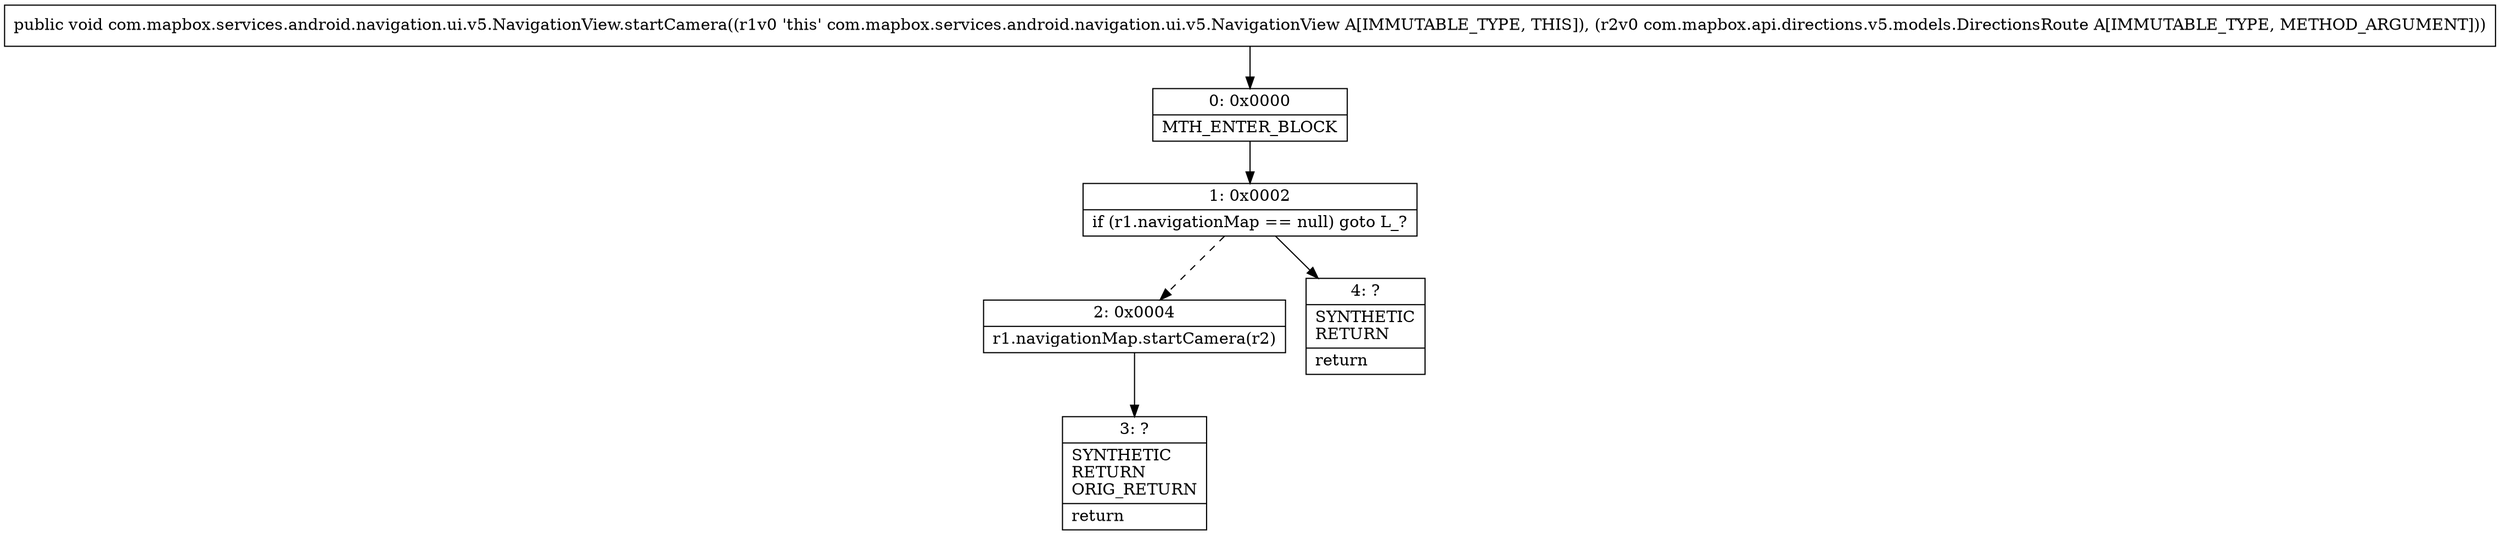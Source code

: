 digraph "CFG forcom.mapbox.services.android.navigation.ui.v5.NavigationView.startCamera(Lcom\/mapbox\/api\/directions\/v5\/models\/DirectionsRoute;)V" {
Node_0 [shape=record,label="{0\:\ 0x0000|MTH_ENTER_BLOCK\l}"];
Node_1 [shape=record,label="{1\:\ 0x0002|if (r1.navigationMap == null) goto L_?\l}"];
Node_2 [shape=record,label="{2\:\ 0x0004|r1.navigationMap.startCamera(r2)\l}"];
Node_3 [shape=record,label="{3\:\ ?|SYNTHETIC\lRETURN\lORIG_RETURN\l|return\l}"];
Node_4 [shape=record,label="{4\:\ ?|SYNTHETIC\lRETURN\l|return\l}"];
MethodNode[shape=record,label="{public void com.mapbox.services.android.navigation.ui.v5.NavigationView.startCamera((r1v0 'this' com.mapbox.services.android.navigation.ui.v5.NavigationView A[IMMUTABLE_TYPE, THIS]), (r2v0 com.mapbox.api.directions.v5.models.DirectionsRoute A[IMMUTABLE_TYPE, METHOD_ARGUMENT])) }"];
MethodNode -> Node_0;
Node_0 -> Node_1;
Node_1 -> Node_2[style=dashed];
Node_1 -> Node_4;
Node_2 -> Node_3;
}

